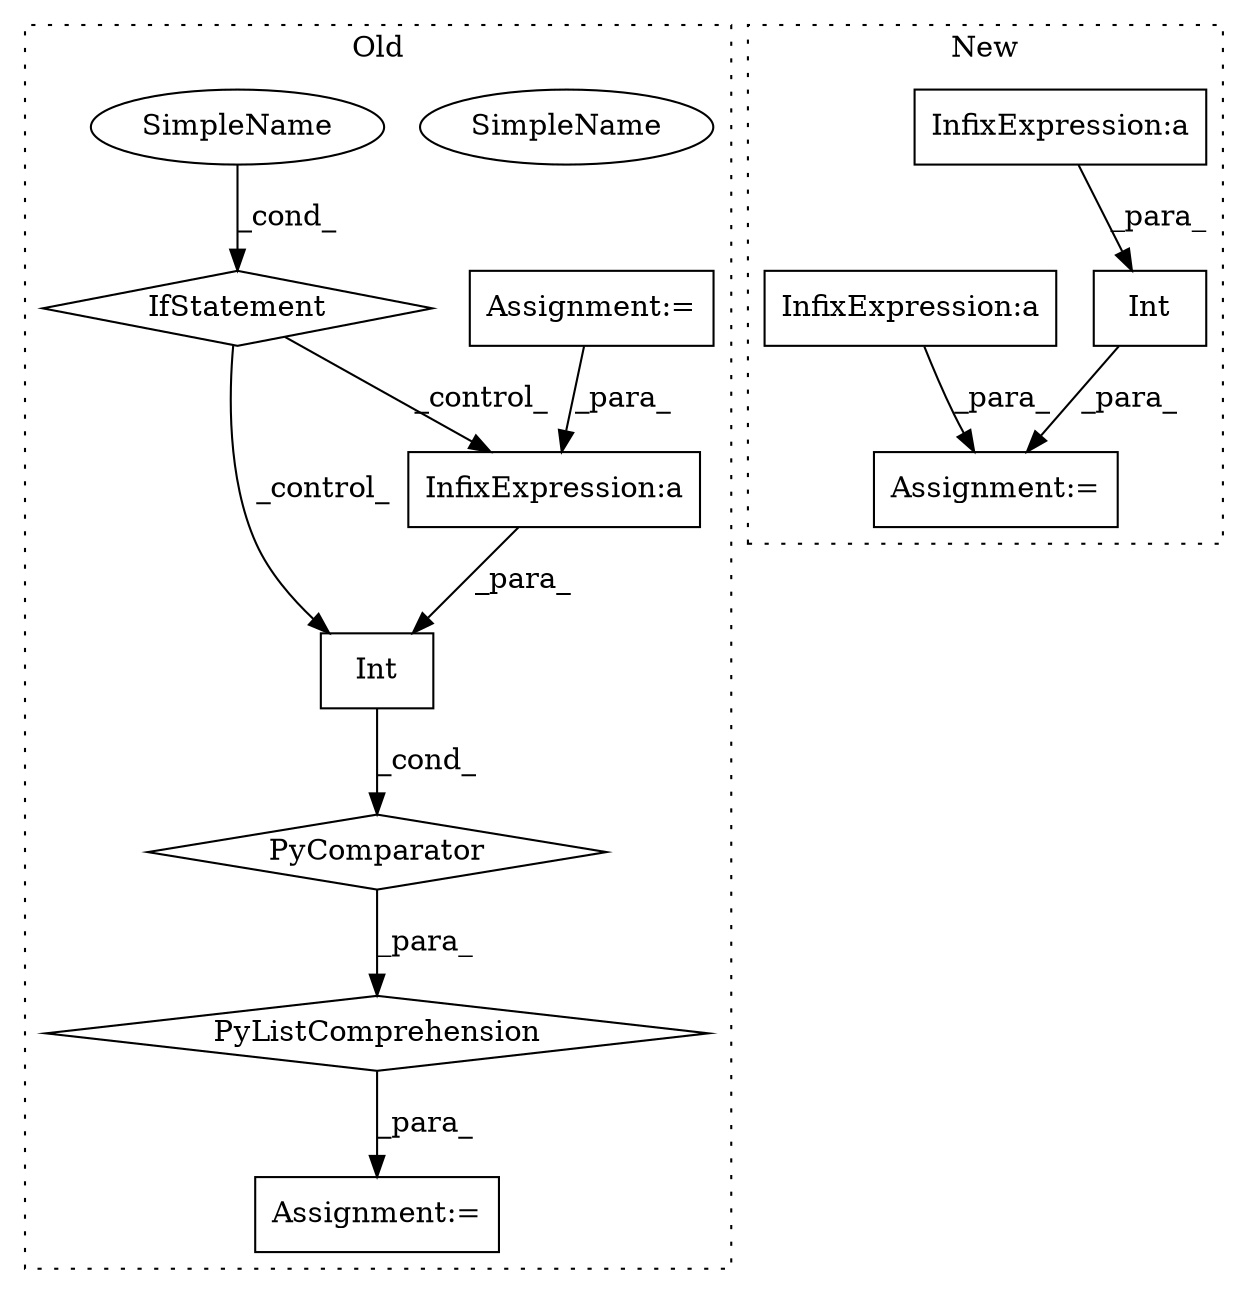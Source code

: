 digraph G {
subgraph cluster0 {
1 [label="PyListComprehension" a="109" s="558" l="104" shape="diamond"];
3 [label="PyComparator" a="113" s="630" l="24" shape="diamond"];
4 [label="Assignment:=" a="7" s="630" l="24" shape="box"];
5 [label="Assignment:=" a="7" s="540" l="1" shape="box"];
7 [label="Int" a="32" s="558,571" l="4,1" shape="box"];
8 [label="IfStatement" a="25" s="630" l="24" shape="diamond"];
9 [label="SimpleName" a="42" s="649" l="5" shape="ellipse"];
12 [label="InfixExpression:a" a="27" s="563" l="3" shape="box"];
13 [label="SimpleName" a="42" s="649" l="5" shape="ellipse"];
label = "Old";
style="dotted";
}
subgraph cluster1 {
2 [label="Int" a="32" s="547,570" l="4,1" shape="box"];
6 [label="Assignment:=" a="7" s="541" l="6" shape="box"];
10 [label="InfixExpression:a" a="27" s="562" l="3" shape="box"];
11 [label="InfixExpression:a" a="27" s="599" l="3" shape="box"];
label = "New";
style="dotted";
}
1 -> 5 [label="_para_"];
2 -> 6 [label="_para_"];
3 -> 1 [label="_para_"];
4 -> 12 [label="_para_"];
7 -> 3 [label="_cond_"];
8 -> 12 [label="_control_"];
8 -> 7 [label="_control_"];
10 -> 2 [label="_para_"];
11 -> 6 [label="_para_"];
12 -> 7 [label="_para_"];
13 -> 8 [label="_cond_"];
}